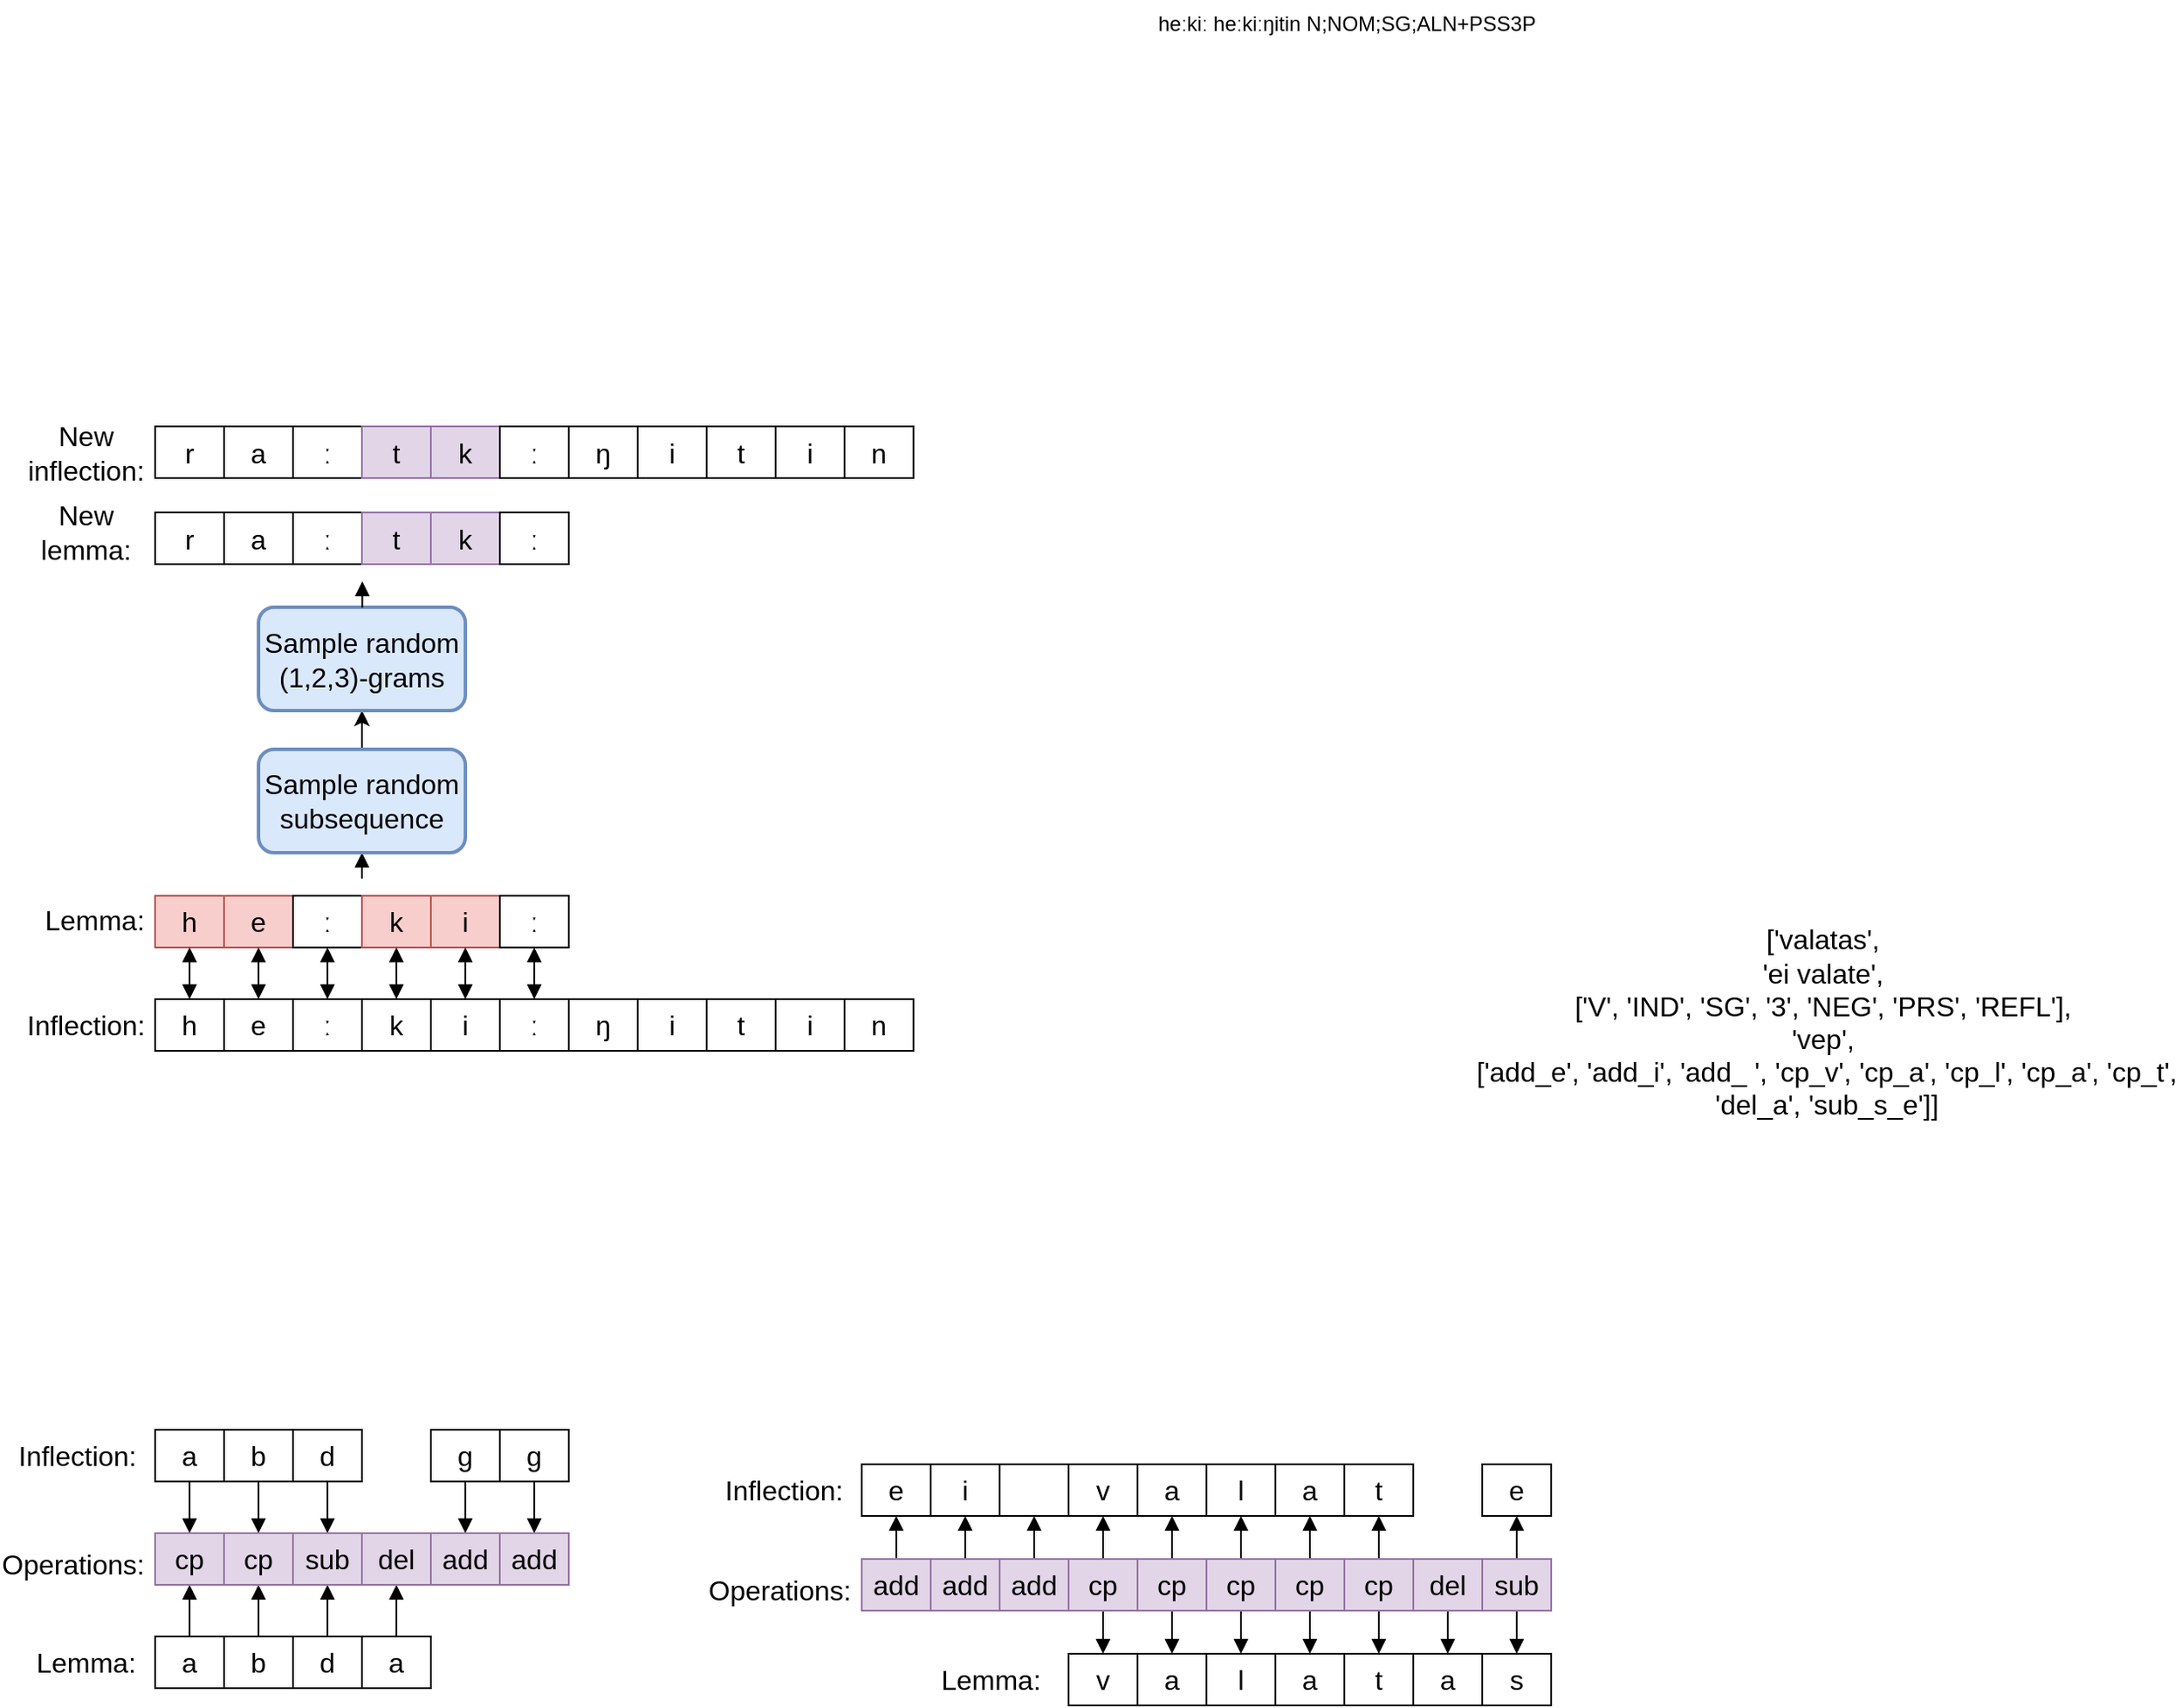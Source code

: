 <mxfile version="12.3.2" type="device" pages="1"><diagram id="cnIrY_Cd0tbT2H0MgZfS" name="Page-1"><mxGraphModel dx="1408" dy="926" grid="1" gridSize="10" guides="1" tooltips="1" connect="1" arrows="1" fold="1" page="1" pageScale="1" pageWidth="827" pageHeight="1169" math="0" shadow="0"><root><mxCell id="0"/><mxCell id="1" parent="0"/><mxCell id="37go4ospKf7lHnk70omP-1" value="heːkiː&#9;heːkiːŋitin&#9;N;NOM;SG;ALN+PSS3P" style="text;html=1;" parent="1" vertex="1"><mxGeometry x="700" y="40" width="370" height="190" as="geometry"/></mxCell><mxCell id="37go4ospKf7lHnk70omP-2" value="h" style="rounded=0;whiteSpace=wrap;html=1;fillColor=#f8cecc;strokeColor=#b85450;fontSize=16;" parent="1" vertex="1"><mxGeometry x="120" y="560" width="40" height="30" as="geometry"/></mxCell><mxCell id="37go4ospKf7lHnk70omP-3" value="e" style="rounded=0;whiteSpace=wrap;html=1;fillColor=#f8cecc;strokeColor=#b85450;fontSize=16;" parent="1" vertex="1"><mxGeometry x="160" y="560" width="40" height="30" as="geometry"/></mxCell><mxCell id="37go4ospKf7lHnk70omP-4" value="&lt;span style=&quot;text-align: left; white-space: nowrap; font-size: 16px;&quot;&gt;ː&lt;/span&gt;" style="rounded=0;whiteSpace=wrap;html=1;fontSize=16;" parent="1" vertex="1"><mxGeometry x="200" y="560" width="40" height="30" as="geometry"/></mxCell><mxCell id="37go4ospKf7lHnk70omP-5" value="&lt;span style=&quot;text-align: left; white-space: nowrap; font-size: 16px;&quot;&gt;k&lt;/span&gt;" style="rounded=0;whiteSpace=wrap;html=1;fillColor=#f8cecc;strokeColor=#b85450;fontSize=16;" parent="1" vertex="1"><mxGeometry x="240" y="560" width="40" height="30" as="geometry"/></mxCell><mxCell id="37go4ospKf7lHnk70omP-6" value="&lt;span style=&quot;text-align: left; white-space: nowrap; font-size: 16px;&quot;&gt;i&lt;/span&gt;" style="rounded=0;whiteSpace=wrap;html=1;fillColor=#f8cecc;strokeColor=#b85450;fontSize=16;" parent="1" vertex="1"><mxGeometry x="280" y="560" width="40" height="30" as="geometry"/></mxCell><mxCell id="37go4ospKf7lHnk70omP-7" value="&lt;span style=&quot;text-align: left; white-space: nowrap; font-size: 16px;&quot;&gt;ː&lt;/span&gt;" style="rounded=0;whiteSpace=wrap;html=1;fontSize=16;" parent="1" vertex="1"><mxGeometry x="320" y="560" width="40" height="30" as="geometry"/></mxCell><mxCell id="37go4ospKf7lHnk70omP-20" style="edgeStyle=orthogonalEdgeStyle;rounded=0;orthogonalLoop=1;jettySize=auto;html=1;exitX=0.5;exitY=0;exitDx=0;exitDy=0;entryX=0.5;entryY=1;entryDx=0;entryDy=0;startArrow=block;startFill=1;fontSize=16;endArrow=block;endFill=1;" parent="1" source="37go4ospKf7lHnk70omP-8" target="37go4ospKf7lHnk70omP-2" edge="1"><mxGeometry relative="1" as="geometry"/></mxCell><mxCell id="37go4ospKf7lHnk70omP-8" value="h" style="rounded=0;whiteSpace=wrap;html=1;fontSize=16;" parent="1" vertex="1"><mxGeometry x="120" y="620" width="40" height="30" as="geometry"/></mxCell><mxCell id="37go4ospKf7lHnk70omP-21" style="edgeStyle=orthogonalEdgeStyle;rounded=0;orthogonalLoop=1;jettySize=auto;html=1;exitX=0.5;exitY=0;exitDx=0;exitDy=0;entryX=0.5;entryY=1;entryDx=0;entryDy=0;startArrow=block;startFill=1;fontSize=16;endArrow=block;endFill=1;" parent="1" source="37go4ospKf7lHnk70omP-9" target="37go4ospKf7lHnk70omP-3" edge="1"><mxGeometry relative="1" as="geometry"/></mxCell><mxCell id="37go4ospKf7lHnk70omP-9" value="e" style="rounded=0;whiteSpace=wrap;html=1;fontSize=16;" parent="1" vertex="1"><mxGeometry x="160" y="620" width="40" height="30" as="geometry"/></mxCell><mxCell id="37go4ospKf7lHnk70omP-22" style="edgeStyle=orthogonalEdgeStyle;rounded=0;orthogonalLoop=1;jettySize=auto;html=1;exitX=0.5;exitY=0;exitDx=0;exitDy=0;entryX=0.5;entryY=1;entryDx=0;entryDy=0;startArrow=block;startFill=1;fontSize=16;endArrow=block;endFill=1;" parent="1" source="37go4ospKf7lHnk70omP-10" target="37go4ospKf7lHnk70omP-4" edge="1"><mxGeometry relative="1" as="geometry"/></mxCell><mxCell id="37go4ospKf7lHnk70omP-10" value="&lt;span style=&quot;text-align: left; white-space: nowrap; font-size: 16px;&quot;&gt;ː&lt;/span&gt;" style="rounded=0;whiteSpace=wrap;html=1;fontSize=16;" parent="1" vertex="1"><mxGeometry x="200" y="620" width="40" height="30" as="geometry"/></mxCell><mxCell id="37go4ospKf7lHnk70omP-23" style="edgeStyle=orthogonalEdgeStyle;rounded=0;orthogonalLoop=1;jettySize=auto;html=1;exitX=0.5;exitY=0;exitDx=0;exitDy=0;entryX=0.5;entryY=1;entryDx=0;entryDy=0;startArrow=block;startFill=1;fontSize=16;endArrow=block;endFill=1;" parent="1" source="37go4ospKf7lHnk70omP-11" target="37go4ospKf7lHnk70omP-5" edge="1"><mxGeometry relative="1" as="geometry"/></mxCell><mxCell id="37go4ospKf7lHnk70omP-11" value="&lt;span style=&quot;text-align: left; white-space: nowrap; font-size: 16px;&quot;&gt;k&lt;/span&gt;" style="rounded=0;whiteSpace=wrap;html=1;fontSize=16;" parent="1" vertex="1"><mxGeometry x="240" y="620" width="40" height="30" as="geometry"/></mxCell><mxCell id="37go4ospKf7lHnk70omP-24" style="edgeStyle=orthogonalEdgeStyle;rounded=0;orthogonalLoop=1;jettySize=auto;html=1;exitX=0.5;exitY=0;exitDx=0;exitDy=0;entryX=0.5;entryY=1;entryDx=0;entryDy=0;startArrow=block;startFill=1;fontSize=16;endArrow=block;endFill=1;" parent="1" source="37go4ospKf7lHnk70omP-12" target="37go4ospKf7lHnk70omP-6" edge="1"><mxGeometry relative="1" as="geometry"/></mxCell><mxCell id="37go4ospKf7lHnk70omP-12" value="&lt;span style=&quot;text-align: left; white-space: nowrap; font-size: 16px;&quot;&gt;i&lt;/span&gt;" style="rounded=0;whiteSpace=wrap;html=1;fontSize=16;" parent="1" vertex="1"><mxGeometry x="280" y="620" width="40" height="30" as="geometry"/></mxCell><mxCell id="37go4ospKf7lHnk70omP-25" style="edgeStyle=orthogonalEdgeStyle;rounded=0;orthogonalLoop=1;jettySize=auto;html=1;exitX=0.5;exitY=0;exitDx=0;exitDy=0;entryX=0.5;entryY=1;entryDx=0;entryDy=0;startArrow=block;startFill=1;fontSize=16;endArrow=block;endFill=1;" parent="1" source="37go4ospKf7lHnk70omP-13" target="37go4ospKf7lHnk70omP-7" edge="1"><mxGeometry relative="1" as="geometry"/></mxCell><mxCell id="37go4ospKf7lHnk70omP-13" value="&lt;span style=&quot;text-align: left; white-space: nowrap; font-size: 16px;&quot;&gt;ː&lt;/span&gt;" style="rounded=0;whiteSpace=wrap;html=1;fontSize=16;" parent="1" vertex="1"><mxGeometry x="320" y="620" width="40" height="30" as="geometry"/></mxCell><mxCell id="37go4ospKf7lHnk70omP-14" value="&lt;span style=&quot;text-align: left; white-space: nowrap; font-size: 16px;&quot;&gt;ŋ&lt;/span&gt;" style="rounded=0;whiteSpace=wrap;html=1;fontSize=16;" parent="1" vertex="1"><mxGeometry x="360" y="620" width="40" height="30" as="geometry"/></mxCell><mxCell id="37go4ospKf7lHnk70omP-15" value="&lt;span style=&quot;text-align: left; white-space: nowrap; font-size: 16px;&quot;&gt;i&lt;/span&gt;" style="rounded=0;whiteSpace=wrap;html=1;fontSize=16;" parent="1" vertex="1"><mxGeometry x="400" y="620" width="40" height="30" as="geometry"/></mxCell><mxCell id="37go4ospKf7lHnk70omP-16" value="&lt;span style=&quot;text-align: left; white-space: nowrap; font-size: 16px;&quot;&gt;t&lt;/span&gt;" style="rounded=0;whiteSpace=wrap;html=1;fontSize=16;" parent="1" vertex="1"><mxGeometry x="440" y="620" width="40" height="30" as="geometry"/></mxCell><mxCell id="37go4ospKf7lHnk70omP-17" value="&lt;span style=&quot;text-align: left; white-space: nowrap; font-size: 16px;&quot;&gt;i&lt;/span&gt;" style="rounded=0;whiteSpace=wrap;html=1;fontSize=16;" parent="1" vertex="1"><mxGeometry x="480" y="620" width="40" height="30" as="geometry"/></mxCell><mxCell id="37go4ospKf7lHnk70omP-18" value="&lt;span style=&quot;text-align: left; white-space: nowrap; font-size: 16px;&quot;&gt;n&lt;/span&gt;" style="rounded=0;whiteSpace=wrap;html=1;fontSize=16;" parent="1" vertex="1"><mxGeometry x="520" y="620" width="40" height="30" as="geometry"/></mxCell><mxCell id="37go4ospKf7lHnk70omP-92" value="&lt;span style=&quot;text-align: left; white-space: nowrap; font-size: 16px;&quot;&gt;ŋ&lt;/span&gt;" style="rounded=0;whiteSpace=wrap;html=1;fontSize=16;" parent="1" vertex="1"><mxGeometry x="360" y="287.5" width="40" height="30" as="geometry"/></mxCell><mxCell id="37go4ospKf7lHnk70omP-93" value="&lt;span style=&quot;text-align: left; white-space: nowrap; font-size: 16px;&quot;&gt;i&lt;/span&gt;" style="rounded=0;whiteSpace=wrap;html=1;fontSize=16;" parent="1" vertex="1"><mxGeometry x="400" y="287.5" width="40" height="30" as="geometry"/></mxCell><mxCell id="37go4ospKf7lHnk70omP-94" value="&lt;span style=&quot;text-align: left; white-space: nowrap; font-size: 16px;&quot;&gt;t&lt;/span&gt;" style="rounded=0;whiteSpace=wrap;html=1;fontSize=16;" parent="1" vertex="1"><mxGeometry x="440" y="287.5" width="40" height="30" as="geometry"/></mxCell><mxCell id="37go4ospKf7lHnk70omP-95" value="&lt;span style=&quot;text-align: left; white-space: nowrap; font-size: 16px;&quot;&gt;i&lt;/span&gt;" style="rounded=0;whiteSpace=wrap;html=1;fontSize=16;" parent="1" vertex="1"><mxGeometry x="480" y="287.5" width="40" height="30" as="geometry"/></mxCell><mxCell id="37go4ospKf7lHnk70omP-96" value="&lt;span style=&quot;text-align: left; white-space: nowrap; font-size: 16px;&quot;&gt;n&lt;/span&gt;" style="rounded=0;whiteSpace=wrap;html=1;fontSize=16;" parent="1" vertex="1"><mxGeometry x="520" y="287.5" width="40" height="30" as="geometry"/></mxCell><mxCell id="37go4ospKf7lHnk70omP-98" style="edgeStyle=orthogonalEdgeStyle;rounded=0;orthogonalLoop=1;jettySize=auto;html=1;exitX=0.5;exitY=1;exitDx=0;exitDy=0;startArrow=block;startFill=1;fontSize=16;endArrow=none;endFill=0;" parent="1" source="37go4ospKf7lHnk70omP-97" edge="1"><mxGeometry relative="1" as="geometry"><mxPoint x="240" y="550" as="targetPoint"/></mxGeometry></mxCell><mxCell id="nnGJB6oTkabd3vVhDKBU-2" style="edgeStyle=orthogonalEdgeStyle;rounded=0;orthogonalLoop=1;jettySize=auto;html=1;exitX=0.5;exitY=0;exitDx=0;exitDy=0;entryX=0.5;entryY=1;entryDx=0;entryDy=0;" edge="1" parent="1" source="37go4ospKf7lHnk70omP-97" target="37go4ospKf7lHnk70omP-100"><mxGeometry relative="1" as="geometry"/></mxCell><mxCell id="37go4ospKf7lHnk70omP-97" value="&lt;span style=&quot;white-space: normal&quot;&gt;Sample random subsequence&lt;/span&gt;" style="rounded=1;whiteSpace=wrap;html=1;strokeColor=#6c8ebf;fillColor=#dae8fc;fontSize=16;strokeWidth=2;" parent="1" vertex="1"><mxGeometry x="180" y="475" width="120" height="60" as="geometry"/></mxCell><mxCell id="37go4ospKf7lHnk70omP-100" value="&lt;span style=&quot;white-space: normal&quot;&gt;Sample random (1,2,3)-grams&lt;/span&gt;" style="rounded=1;whiteSpace=wrap;html=1;strokeColor=#6c8ebf;fillColor=#dae8fc;fontSize=16;strokeWidth=2;" parent="1" vertex="1"><mxGeometry x="180" y="392.5" width="120" height="60" as="geometry"/></mxCell><mxCell id="37go4ospKf7lHnk70omP-101" value="r" style="rounded=0;whiteSpace=wrap;html=1;fontSize=16;" parent="1" vertex="1"><mxGeometry x="120" y="337.5" width="40" height="30" as="geometry"/></mxCell><mxCell id="37go4ospKf7lHnk70omP-102" value="a" style="rounded=0;whiteSpace=wrap;html=1;fontSize=16;" parent="1" vertex="1"><mxGeometry x="160" y="337.5" width="40" height="30" as="geometry"/></mxCell><mxCell id="37go4ospKf7lHnk70omP-103" value="&lt;span style=&quot;text-align: left; white-space: nowrap; font-size: 16px;&quot;&gt;ː&lt;/span&gt;" style="rounded=0;whiteSpace=wrap;html=1;fontSize=16;" parent="1" vertex="1"><mxGeometry x="200" y="337.5" width="40" height="30" as="geometry"/></mxCell><mxCell id="37go4ospKf7lHnk70omP-104" value="&lt;span style=&quot;text-align: left ; white-space: nowrap ; font-size: 16px&quot;&gt;t&lt;/span&gt;" style="rounded=0;whiteSpace=wrap;html=1;fillColor=#e1d5e7;strokeColor=#9673a6;fontSize=16;" parent="1" vertex="1"><mxGeometry x="240" y="337.5" width="40" height="30" as="geometry"/></mxCell><mxCell id="37go4ospKf7lHnk70omP-105" value="&lt;div style=&quot;text-align: left&quot;&gt;&lt;span&gt;k&lt;/span&gt;&lt;/div&gt;" style="rounded=0;whiteSpace=wrap;html=1;fillColor=#e1d5e7;strokeColor=#9673a6;fontSize=16;" parent="1" vertex="1"><mxGeometry x="280" y="337.5" width="40" height="30" as="geometry"/></mxCell><mxCell id="37go4ospKf7lHnk70omP-106" value="&lt;span style=&quot;text-align: left; white-space: nowrap; font-size: 16px;&quot;&gt;ː&lt;/span&gt;" style="rounded=0;whiteSpace=wrap;html=1;fontSize=16;" parent="1" vertex="1"><mxGeometry x="320" y="337.5" width="40" height="30" as="geometry"/></mxCell><mxCell id="37go4ospKf7lHnk70omP-107" value="r" style="rounded=0;whiteSpace=wrap;html=1;fontSize=16;" parent="1" vertex="1"><mxGeometry x="120" y="287.5" width="40" height="30" as="geometry"/></mxCell><mxCell id="37go4ospKf7lHnk70omP-108" value="a" style="rounded=0;whiteSpace=wrap;html=1;fontSize=16;" parent="1" vertex="1"><mxGeometry x="160" y="287.5" width="40" height="30" as="geometry"/></mxCell><mxCell id="37go4ospKf7lHnk70omP-109" value="&lt;span style=&quot;text-align: left; white-space: nowrap; font-size: 16px;&quot;&gt;ː&lt;/span&gt;" style="rounded=0;whiteSpace=wrap;html=1;fontSize=16;" parent="1" vertex="1"><mxGeometry x="200" y="287.5" width="40" height="30" as="geometry"/></mxCell><mxCell id="37go4ospKf7lHnk70omP-110" value="&lt;span style=&quot;text-align: left ; white-space: nowrap ; font-size: 16px&quot;&gt;t&lt;/span&gt;" style="rounded=0;whiteSpace=wrap;html=1;fillColor=#e1d5e7;strokeColor=#9673a6;fontSize=16;" parent="1" vertex="1"><mxGeometry x="240" y="287.5" width="40" height="30" as="geometry"/></mxCell><mxCell id="37go4ospKf7lHnk70omP-111" value="&lt;span style=&quot;text-align: left ; white-space: nowrap ; font-size: 16px&quot;&gt;k&lt;/span&gt;" style="rounded=0;whiteSpace=wrap;html=1;fillColor=#e1d5e7;strokeColor=#9673a6;fontSize=16;" parent="1" vertex="1"><mxGeometry x="280" y="287.5" width="40" height="30" as="geometry"/></mxCell><mxCell id="37go4ospKf7lHnk70omP-112" value="&lt;span style=&quot;text-align: left; white-space: nowrap; font-size: 16px;&quot;&gt;ː&lt;/span&gt;" style="rounded=0;whiteSpace=wrap;html=1;fontSize=16;" parent="1" vertex="1"><mxGeometry x="320" y="287.5" width="40" height="30" as="geometry"/></mxCell><mxCell id="37go4ospKf7lHnk70omP-117" style="edgeStyle=orthogonalEdgeStyle;rounded=0;orthogonalLoop=1;jettySize=auto;html=1;exitX=0.5;exitY=0;exitDx=0;exitDy=0;startArrow=none;startFill=0;endArrow=block;endFill=1;fontSize=16;" parent="1" edge="1"><mxGeometry relative="1" as="geometry"><mxPoint x="240.2" y="377.5" as="targetPoint"/><mxPoint x="240.2" y="392.7" as="sourcePoint"/></mxGeometry></mxCell><mxCell id="37go4ospKf7lHnk70omP-121" value="Inflection:" style="text;html=1;strokeColor=none;fillColor=none;align=center;verticalAlign=middle;whiteSpace=wrap;rounded=0;fontSize=16;fontStyle=0" parent="1" vertex="1"><mxGeometry x="40" y="625" width="80" height="20" as="geometry"/></mxCell><mxCell id="37go4ospKf7lHnk70omP-122" value="Lemma:" style="text;html=1;strokeColor=none;fillColor=none;align=center;verticalAlign=middle;whiteSpace=wrap;rounded=0;fontSize=16;fontStyle=0" parent="1" vertex="1"><mxGeometry x="50" y="564" width="70" height="20" as="geometry"/></mxCell><mxCell id="37go4ospKf7lHnk70omP-123" value="New inflection:" style="text;html=1;strokeColor=none;fillColor=none;align=center;verticalAlign=middle;whiteSpace=wrap;rounded=0;fontSize=16;fontStyle=0" parent="1" vertex="1"><mxGeometry x="40" y="280" width="80" height="45" as="geometry"/></mxCell><mxCell id="37go4ospKf7lHnk70omP-124" value="New lemma:" style="text;html=1;strokeColor=none;fillColor=none;align=center;verticalAlign=middle;whiteSpace=wrap;rounded=0;fontSize=16;fontStyle=0" parent="1" vertex="1"><mxGeometry x="40" y="328.5" width="80" height="40" as="geometry"/></mxCell><mxCell id="37go4ospKf7lHnk70omP-144" style="edgeStyle=orthogonalEdgeStyle;rounded=0;orthogonalLoop=1;jettySize=auto;html=1;exitX=0.5;exitY=0;exitDx=0;exitDy=0;entryX=0.5;entryY=1;entryDx=0;entryDy=0;startArrow=none;startFill=0;endArrow=block;endFill=1;fontSize=16;" parent="1" source="37go4ospKf7lHnk70omP-125" target="37go4ospKf7lHnk70omP-136" edge="1"><mxGeometry relative="1" as="geometry"/></mxCell><mxCell id="37go4ospKf7lHnk70omP-125" value="a" style="rounded=0;whiteSpace=wrap;html=1;fontSize=16;" parent="1" vertex="1"><mxGeometry x="120" y="990" width="40" height="30" as="geometry"/></mxCell><mxCell id="37go4ospKf7lHnk70omP-143" style="edgeStyle=orthogonalEdgeStyle;rounded=0;orthogonalLoop=1;jettySize=auto;html=1;exitX=0.5;exitY=0;exitDx=0;exitDy=0;entryX=0.5;entryY=1;entryDx=0;entryDy=0;startArrow=none;startFill=0;endArrow=block;endFill=1;fontSize=16;" parent="1" source="37go4ospKf7lHnk70omP-126" target="37go4ospKf7lHnk70omP-137" edge="1"><mxGeometry relative="1" as="geometry"/></mxCell><mxCell id="37go4ospKf7lHnk70omP-126" value="b" style="rounded=0;whiteSpace=wrap;html=1;fontSize=16;" parent="1" vertex="1"><mxGeometry x="160" y="990" width="40" height="30" as="geometry"/></mxCell><mxCell id="37go4ospKf7lHnk70omP-142" style="edgeStyle=orthogonalEdgeStyle;rounded=0;orthogonalLoop=1;jettySize=auto;html=1;exitX=0.5;exitY=0;exitDx=0;exitDy=0;entryX=0.5;entryY=1;entryDx=0;entryDy=0;startArrow=none;startFill=0;endArrow=block;endFill=1;fontSize=16;" parent="1" source="37go4ospKf7lHnk70omP-127" target="37go4ospKf7lHnk70omP-138" edge="1"><mxGeometry relative="1" as="geometry"/></mxCell><mxCell id="37go4ospKf7lHnk70omP-127" value="d" style="rounded=0;whiteSpace=wrap;html=1;fontSize=16;" parent="1" vertex="1"><mxGeometry x="200" y="990" width="40" height="30" as="geometry"/></mxCell><mxCell id="37go4ospKf7lHnk70omP-141" style="edgeStyle=orthogonalEdgeStyle;rounded=0;orthogonalLoop=1;jettySize=auto;html=1;exitX=0.5;exitY=0;exitDx=0;exitDy=0;entryX=0.5;entryY=1;entryDx=0;entryDy=0;startArrow=none;startFill=0;endArrow=block;endFill=1;fontSize=16;" parent="1" source="37go4ospKf7lHnk70omP-128" target="37go4ospKf7lHnk70omP-139" edge="1"><mxGeometry relative="1" as="geometry"/></mxCell><mxCell id="37go4ospKf7lHnk70omP-128" value="a" style="rounded=0;whiteSpace=wrap;html=1;fontSize=16;" parent="1" vertex="1"><mxGeometry x="240" y="990" width="40" height="30" as="geometry"/></mxCell><mxCell id="37go4ospKf7lHnk70omP-130" value="a" style="rounded=0;whiteSpace=wrap;html=1;fontSize=16;" parent="1" vertex="1"><mxGeometry x="120" y="870" width="40" height="30" as="geometry"/></mxCell><mxCell id="37go4ospKf7lHnk70omP-131" value="b" style="rounded=0;whiteSpace=wrap;html=1;fontSize=16;" parent="1" vertex="1"><mxGeometry x="160" y="870" width="40" height="30" as="geometry"/></mxCell><mxCell id="37go4ospKf7lHnk70omP-132" value="d" style="rounded=0;whiteSpace=wrap;html=1;fontSize=16;" parent="1" vertex="1"><mxGeometry x="200" y="870" width="40" height="30" as="geometry"/></mxCell><mxCell id="37go4ospKf7lHnk70omP-134" value="g" style="rounded=0;whiteSpace=wrap;html=1;fontSize=16;" parent="1" vertex="1"><mxGeometry x="280" y="870" width="40" height="30" as="geometry"/></mxCell><mxCell id="37go4ospKf7lHnk70omP-145" style="edgeStyle=orthogonalEdgeStyle;rounded=0;orthogonalLoop=1;jettySize=auto;html=1;exitX=0.5;exitY=0;exitDx=0;exitDy=0;entryX=0.5;entryY=1;entryDx=0;entryDy=0;startArrow=block;startFill=1;endArrow=none;endFill=0;fontSize=16;" parent="1" source="37go4ospKf7lHnk70omP-136" target="37go4ospKf7lHnk70omP-130" edge="1"><mxGeometry relative="1" as="geometry"/></mxCell><mxCell id="37go4ospKf7lHnk70omP-136" value="cp" style="rounded=0;whiteSpace=wrap;html=1;fontSize=16;fillColor=#e1d5e7;strokeColor=#9673a6;" parent="1" vertex="1"><mxGeometry x="120" y="930" width="40" height="30" as="geometry"/></mxCell><mxCell id="37go4ospKf7lHnk70omP-147" style="edgeStyle=orthogonalEdgeStyle;rounded=0;orthogonalLoop=1;jettySize=auto;html=1;exitX=0.5;exitY=0;exitDx=0;exitDy=0;entryX=0.5;entryY=1;entryDx=0;entryDy=0;startArrow=block;startFill=1;endArrow=none;endFill=0;fontSize=16;" parent="1" source="37go4ospKf7lHnk70omP-137" target="37go4ospKf7lHnk70omP-131" edge="1"><mxGeometry relative="1" as="geometry"/></mxCell><mxCell id="37go4ospKf7lHnk70omP-137" value="cp" style="rounded=0;whiteSpace=wrap;html=1;fontSize=16;fillColor=#e1d5e7;strokeColor=#9673a6;" parent="1" vertex="1"><mxGeometry x="160" y="930" width="40" height="30" as="geometry"/></mxCell><mxCell id="37go4ospKf7lHnk70omP-148" style="edgeStyle=orthogonalEdgeStyle;rounded=0;orthogonalLoop=1;jettySize=auto;html=1;exitX=0.5;exitY=0;exitDx=0;exitDy=0;entryX=0.5;entryY=1;entryDx=0;entryDy=0;startArrow=block;startFill=1;endArrow=none;endFill=0;fontSize=16;" parent="1" source="37go4ospKf7lHnk70omP-138" target="37go4ospKf7lHnk70omP-132" edge="1"><mxGeometry relative="1" as="geometry"/></mxCell><mxCell id="37go4ospKf7lHnk70omP-138" value="sub" style="rounded=0;whiteSpace=wrap;html=1;fontSize=16;fillColor=#e1d5e7;strokeColor=#9673a6;" parent="1" vertex="1"><mxGeometry x="200" y="930" width="40" height="30" as="geometry"/></mxCell><mxCell id="37go4ospKf7lHnk70omP-139" value="del" style="rounded=0;whiteSpace=wrap;html=1;fontSize=16;fillColor=#e1d5e7;strokeColor=#9673a6;" parent="1" vertex="1"><mxGeometry x="240" y="930" width="40" height="30" as="geometry"/></mxCell><mxCell id="37go4ospKf7lHnk70omP-149" style="edgeStyle=orthogonalEdgeStyle;rounded=0;orthogonalLoop=1;jettySize=auto;html=1;exitX=0.5;exitY=0;exitDx=0;exitDy=0;entryX=0.5;entryY=1;entryDx=0;entryDy=0;startArrow=block;startFill=1;endArrow=none;endFill=0;fontSize=16;" parent="1" source="37go4ospKf7lHnk70omP-140" target="37go4ospKf7lHnk70omP-134" edge="1"><mxGeometry relative="1" as="geometry"/></mxCell><mxCell id="37go4ospKf7lHnk70omP-140" value="add" style="rounded=0;whiteSpace=wrap;html=1;fontSize=16;fillColor=#e1d5e7;strokeColor=#9673a6;" parent="1" vertex="1"><mxGeometry x="280" y="930" width="40" height="30" as="geometry"/></mxCell><mxCell id="37go4ospKf7lHnk70omP-150" value="Inflection:" style="text;html=1;strokeColor=none;fillColor=none;align=center;verticalAlign=middle;whiteSpace=wrap;rounded=0;fontSize=16;fontStyle=0" parent="1" vertex="1"><mxGeometry x="35" y="875" width="80" height="20" as="geometry"/></mxCell><mxCell id="37go4ospKf7lHnk70omP-151" value="Lemma:" style="text;html=1;strokeColor=none;fillColor=none;align=center;verticalAlign=middle;whiteSpace=wrap;rounded=0;fontSize=16;fontStyle=0" parent="1" vertex="1"><mxGeometry x="45" y="995" width="70" height="20" as="geometry"/></mxCell><mxCell id="37go4ospKf7lHnk70omP-152" value="Operations:" style="text;html=1;strokeColor=none;fillColor=none;align=center;verticalAlign=middle;whiteSpace=wrap;rounded=0;fontSize=16;fontStyle=0" parent="1" vertex="1"><mxGeometry x="30" y="935" width="85" height="25" as="geometry"/></mxCell><mxCell id="37go4ospKf7lHnk70omP-153" value="g" style="rounded=0;whiteSpace=wrap;html=1;fontSize=16;" parent="1" vertex="1"><mxGeometry x="320" y="870" width="40" height="30" as="geometry"/></mxCell><mxCell id="37go4ospKf7lHnk70omP-154" style="edgeStyle=orthogonalEdgeStyle;rounded=0;orthogonalLoop=1;jettySize=auto;html=1;exitX=0.5;exitY=0;exitDx=0;exitDy=0;entryX=0.5;entryY=1;entryDx=0;entryDy=0;startArrow=block;startFill=1;endArrow=none;endFill=0;fontSize=16;" parent="1" source="37go4ospKf7lHnk70omP-155" target="37go4ospKf7lHnk70omP-153" edge="1"><mxGeometry relative="1" as="geometry"/></mxCell><mxCell id="37go4ospKf7lHnk70omP-155" value="add" style="rounded=0;whiteSpace=wrap;html=1;fontSize=16;fillColor=#e1d5e7;strokeColor=#9673a6;" parent="1" vertex="1"><mxGeometry x="320" y="930" width="40" height="30" as="geometry"/></mxCell><mxCell id="37go4ospKf7lHnk70omP-156" value="&lt;div&gt;['valatas',&amp;nbsp;&lt;/div&gt;&lt;div&gt;'ei valate',&amp;nbsp;&lt;/div&gt;&lt;div&gt;['V', 'IND', 'SG', '3', 'NEG', 'PRS', 'REFL'],&amp;nbsp;&lt;/div&gt;&lt;div&gt;'vep',&amp;nbsp;&lt;/div&gt;&lt;div&gt;['add_e', 'add_i', 'add_ ', 'cp_v', 'cp_a', 'cp_l', 'cp_a', 'cp_t', 'del_a', 'sub_s_e']]&lt;/div&gt;&lt;div&gt;&lt;br&gt;&lt;/div&gt;" style="text;html=1;strokeColor=none;fillColor=none;align=center;verticalAlign=middle;whiteSpace=wrap;rounded=0;fontSize=16;" parent="1" vertex="1"><mxGeometry x="885" y="590" width="410" height="105" as="geometry"/></mxCell><mxCell id="37go4ospKf7lHnk70omP-157" value="v" style="rounded=0;whiteSpace=wrap;html=1;fontSize=16;" parent="1" vertex="1"><mxGeometry x="650" y="1000" width="40" height="30" as="geometry"/></mxCell><mxCell id="37go4ospKf7lHnk70omP-158" value="a" style="rounded=0;whiteSpace=wrap;html=1;fontSize=16;" parent="1" vertex="1"><mxGeometry x="690" y="1000" width="40" height="30" as="geometry"/></mxCell><mxCell id="37go4ospKf7lHnk70omP-159" value="l" style="rounded=0;whiteSpace=wrap;html=1;fontSize=16;" parent="1" vertex="1"><mxGeometry x="730" y="1000" width="40" height="30" as="geometry"/></mxCell><mxCell id="37go4ospKf7lHnk70omP-161" value="a" style="rounded=0;whiteSpace=wrap;html=1;fontSize=16;" parent="1" vertex="1"><mxGeometry x="770" y="1000" width="40" height="30" as="geometry"/></mxCell><mxCell id="37go4ospKf7lHnk70omP-162" value="t" style="rounded=0;whiteSpace=wrap;html=1;fontSize=16;" parent="1" vertex="1"><mxGeometry x="810" y="1000" width="40" height="30" as="geometry"/></mxCell><mxCell id="37go4ospKf7lHnk70omP-163" value="a" style="rounded=0;whiteSpace=wrap;html=1;fontSize=16;" parent="1" vertex="1"><mxGeometry x="850" y="1000" width="40" height="30" as="geometry"/></mxCell><mxCell id="37go4ospKf7lHnk70omP-164" value="s" style="rounded=0;whiteSpace=wrap;html=1;fontSize=16;" parent="1" vertex="1"><mxGeometry x="890" y="1000" width="40" height="30" as="geometry"/></mxCell><mxCell id="37go4ospKf7lHnk70omP-165" value="v" style="rounded=0;whiteSpace=wrap;html=1;fontSize=16;" parent="1" vertex="1"><mxGeometry x="650" y="890" width="40" height="30" as="geometry"/></mxCell><mxCell id="37go4ospKf7lHnk70omP-166" value="a" style="rounded=0;whiteSpace=wrap;html=1;fontSize=16;" parent="1" vertex="1"><mxGeometry x="690" y="890" width="40" height="30" as="geometry"/></mxCell><mxCell id="37go4ospKf7lHnk70omP-167" value="l" style="rounded=0;whiteSpace=wrap;html=1;fontSize=16;" parent="1" vertex="1"><mxGeometry x="730" y="890" width="40" height="30" as="geometry"/></mxCell><mxCell id="37go4ospKf7lHnk70omP-168" value="a" style="rounded=0;whiteSpace=wrap;html=1;fontSize=16;" parent="1" vertex="1"><mxGeometry x="770" y="890" width="40" height="30" as="geometry"/></mxCell><mxCell id="37go4ospKf7lHnk70omP-169" value="t" style="rounded=0;whiteSpace=wrap;html=1;fontSize=16;" parent="1" vertex="1"><mxGeometry x="810" y="890" width="40" height="30" as="geometry"/></mxCell><mxCell id="37go4ospKf7lHnk70omP-170" value="e" style="rounded=0;whiteSpace=wrap;html=1;fontSize=16;" parent="1" vertex="1"><mxGeometry x="890" y="890" width="40" height="30" as="geometry"/></mxCell><mxCell id="37go4ospKf7lHnk70omP-171" value="e" style="rounded=0;whiteSpace=wrap;html=1;fontSize=16;" parent="1" vertex="1"><mxGeometry x="530" y="890" width="40" height="30" as="geometry"/></mxCell><mxCell id="37go4ospKf7lHnk70omP-172" value="i" style="rounded=0;whiteSpace=wrap;html=1;fontSize=16;" parent="1" vertex="1"><mxGeometry x="570" y="890" width="40" height="30" as="geometry"/></mxCell><mxCell id="37go4ospKf7lHnk70omP-173" value="" style="rounded=0;whiteSpace=wrap;html=1;fontSize=16;" parent="1" vertex="1"><mxGeometry x="610" y="890" width="40" height="30" as="geometry"/></mxCell><mxCell id="37go4ospKf7lHnk70omP-185" style="rounded=0;orthogonalLoop=1;jettySize=auto;html=1;exitX=0.5;exitY=0;exitDx=0;exitDy=0;entryX=0.5;entryY=1;entryDx=0;entryDy=0;startArrow=none;startFill=0;endArrow=block;endFill=1;fontSize=16;" parent="1" source="37go4ospKf7lHnk70omP-174" target="37go4ospKf7lHnk70omP-171" edge="1"><mxGeometry relative="1" as="geometry"/></mxCell><mxCell id="37go4ospKf7lHnk70omP-174" value="add" style="rounded=0;whiteSpace=wrap;html=1;fontSize=16;fillColor=#e1d5e7;strokeColor=#9673a6;" parent="1" vertex="1"><mxGeometry x="530" y="945" width="40" height="30" as="geometry"/></mxCell><mxCell id="37go4ospKf7lHnk70omP-186" style="edgeStyle=none;rounded=0;orthogonalLoop=1;jettySize=auto;html=1;exitX=0.5;exitY=0;exitDx=0;exitDy=0;entryX=0.5;entryY=1;entryDx=0;entryDy=0;startArrow=none;startFill=0;endArrow=block;endFill=1;fontSize=16;" parent="1" source="37go4ospKf7lHnk70omP-175" target="37go4ospKf7lHnk70omP-172" edge="1"><mxGeometry relative="1" as="geometry"/></mxCell><mxCell id="37go4ospKf7lHnk70omP-175" value="add" style="rounded=0;whiteSpace=wrap;html=1;fontSize=16;fillColor=#e1d5e7;strokeColor=#9673a6;" parent="1" vertex="1"><mxGeometry x="570" y="945" width="40" height="30" as="geometry"/></mxCell><mxCell id="37go4ospKf7lHnk70omP-187" style="edgeStyle=none;rounded=0;orthogonalLoop=1;jettySize=auto;html=1;exitX=0.5;exitY=0;exitDx=0;exitDy=0;entryX=0.5;entryY=1;entryDx=0;entryDy=0;startArrow=none;startFill=0;endArrow=block;endFill=1;fontSize=16;" parent="1" source="37go4ospKf7lHnk70omP-176" target="37go4ospKf7lHnk70omP-173" edge="1"><mxGeometry relative="1" as="geometry"/></mxCell><mxCell id="37go4ospKf7lHnk70omP-176" value="add" style="rounded=0;whiteSpace=wrap;html=1;fontSize=16;fillColor=#e1d5e7;strokeColor=#9673a6;" parent="1" vertex="1"><mxGeometry x="610" y="945" width="40" height="30" as="geometry"/></mxCell><mxCell id="37go4ospKf7lHnk70omP-188" style="edgeStyle=none;rounded=0;orthogonalLoop=1;jettySize=auto;html=1;exitX=0.5;exitY=0;exitDx=0;exitDy=0;entryX=0.5;entryY=1;entryDx=0;entryDy=0;startArrow=none;startFill=0;endArrow=block;endFill=1;fontSize=16;" parent="1" source="37go4ospKf7lHnk70omP-177" target="37go4ospKf7lHnk70omP-165" edge="1"><mxGeometry relative="1" as="geometry"/></mxCell><mxCell id="37go4ospKf7lHnk70omP-196" style="edgeStyle=none;rounded=0;orthogonalLoop=1;jettySize=auto;html=1;exitX=0.5;exitY=1;exitDx=0;exitDy=0;entryX=0.5;entryY=0;entryDx=0;entryDy=0;startArrow=none;startFill=0;endArrow=block;endFill=1;fontSize=16;" parent="1" source="37go4ospKf7lHnk70omP-177" target="37go4ospKf7lHnk70omP-157" edge="1"><mxGeometry relative="1" as="geometry"/></mxCell><mxCell id="37go4ospKf7lHnk70omP-177" value="cp" style="rounded=0;whiteSpace=wrap;html=1;fontSize=16;fillColor=#e1d5e7;strokeColor=#9673a6;" parent="1" vertex="1"><mxGeometry x="650" y="945" width="40" height="30" as="geometry"/></mxCell><mxCell id="37go4ospKf7lHnk70omP-189" style="edgeStyle=none;rounded=0;orthogonalLoop=1;jettySize=auto;html=1;exitX=0.5;exitY=0;exitDx=0;exitDy=0;entryX=0.5;entryY=1;entryDx=0;entryDy=0;startArrow=none;startFill=0;endArrow=block;endFill=1;fontSize=16;" parent="1" source="37go4ospKf7lHnk70omP-178" target="37go4ospKf7lHnk70omP-166" edge="1"><mxGeometry relative="1" as="geometry"/></mxCell><mxCell id="37go4ospKf7lHnk70omP-197" style="edgeStyle=none;rounded=0;orthogonalLoop=1;jettySize=auto;html=1;exitX=0.5;exitY=1;exitDx=0;exitDy=0;entryX=0.5;entryY=0;entryDx=0;entryDy=0;startArrow=none;startFill=0;endArrow=block;endFill=1;fontSize=16;" parent="1" source="37go4ospKf7lHnk70omP-178" target="37go4ospKf7lHnk70omP-158" edge="1"><mxGeometry relative="1" as="geometry"/></mxCell><mxCell id="37go4ospKf7lHnk70omP-178" value="cp" style="rounded=0;whiteSpace=wrap;html=1;fontSize=16;fillColor=#e1d5e7;strokeColor=#9673a6;" parent="1" vertex="1"><mxGeometry x="690" y="945" width="40" height="30" as="geometry"/></mxCell><mxCell id="37go4ospKf7lHnk70omP-190" style="edgeStyle=none;rounded=0;orthogonalLoop=1;jettySize=auto;html=1;exitX=0.5;exitY=0;exitDx=0;exitDy=0;entryX=0.5;entryY=1;entryDx=0;entryDy=0;startArrow=none;startFill=0;endArrow=block;endFill=1;fontSize=16;" parent="1" source="37go4ospKf7lHnk70omP-179" target="37go4ospKf7lHnk70omP-167" edge="1"><mxGeometry relative="1" as="geometry"/></mxCell><mxCell id="37go4ospKf7lHnk70omP-198" style="edgeStyle=none;rounded=0;orthogonalLoop=1;jettySize=auto;html=1;exitX=0.5;exitY=1;exitDx=0;exitDy=0;entryX=0.5;entryY=0;entryDx=0;entryDy=0;startArrow=none;startFill=0;endArrow=block;endFill=1;fontSize=16;" parent="1" source="37go4ospKf7lHnk70omP-179" target="37go4ospKf7lHnk70omP-159" edge="1"><mxGeometry relative="1" as="geometry"/></mxCell><mxCell id="37go4ospKf7lHnk70omP-179" value="cp" style="rounded=0;whiteSpace=wrap;html=1;fontSize=16;fillColor=#e1d5e7;strokeColor=#9673a6;" parent="1" vertex="1"><mxGeometry x="730" y="945" width="40" height="30" as="geometry"/></mxCell><mxCell id="37go4ospKf7lHnk70omP-191" style="edgeStyle=none;rounded=0;orthogonalLoop=1;jettySize=auto;html=1;exitX=0.5;exitY=0;exitDx=0;exitDy=0;entryX=0.5;entryY=1;entryDx=0;entryDy=0;startArrow=none;startFill=0;endArrow=block;endFill=1;fontSize=16;" parent="1" source="37go4ospKf7lHnk70omP-180" target="37go4ospKf7lHnk70omP-168" edge="1"><mxGeometry relative="1" as="geometry"/></mxCell><mxCell id="37go4ospKf7lHnk70omP-199" style="edgeStyle=none;rounded=0;orthogonalLoop=1;jettySize=auto;html=1;exitX=0.5;exitY=1;exitDx=0;exitDy=0;entryX=0.5;entryY=0;entryDx=0;entryDy=0;startArrow=none;startFill=0;endArrow=block;endFill=1;fontSize=16;" parent="1" source="37go4ospKf7lHnk70omP-180" target="37go4ospKf7lHnk70omP-161" edge="1"><mxGeometry relative="1" as="geometry"/></mxCell><mxCell id="37go4ospKf7lHnk70omP-180" value="cp" style="rounded=0;whiteSpace=wrap;html=1;fontSize=16;fillColor=#e1d5e7;strokeColor=#9673a6;" parent="1" vertex="1"><mxGeometry x="770" y="945" width="40" height="30" as="geometry"/></mxCell><mxCell id="37go4ospKf7lHnk70omP-192" style="edgeStyle=none;rounded=0;orthogonalLoop=1;jettySize=auto;html=1;exitX=0.5;exitY=0;exitDx=0;exitDy=0;entryX=0.5;entryY=1;entryDx=0;entryDy=0;startArrow=none;startFill=0;endArrow=block;endFill=1;fontSize=16;" parent="1" source="37go4ospKf7lHnk70omP-181" target="37go4ospKf7lHnk70omP-169" edge="1"><mxGeometry relative="1" as="geometry"/></mxCell><mxCell id="37go4ospKf7lHnk70omP-200" style="edgeStyle=none;rounded=0;orthogonalLoop=1;jettySize=auto;html=1;exitX=0.5;exitY=1;exitDx=0;exitDy=0;entryX=0.5;entryY=0;entryDx=0;entryDy=0;startArrow=none;startFill=0;endArrow=block;endFill=1;fontSize=16;" parent="1" source="37go4ospKf7lHnk70omP-181" target="37go4ospKf7lHnk70omP-162" edge="1"><mxGeometry relative="1" as="geometry"/></mxCell><mxCell id="37go4ospKf7lHnk70omP-181" value="cp" style="rounded=0;whiteSpace=wrap;html=1;fontSize=16;fillColor=#e1d5e7;strokeColor=#9673a6;" parent="1" vertex="1"><mxGeometry x="810" y="945" width="40" height="30" as="geometry"/></mxCell><mxCell id="37go4ospKf7lHnk70omP-193" style="edgeStyle=none;rounded=0;orthogonalLoop=1;jettySize=auto;html=1;exitX=0.5;exitY=1;exitDx=0;exitDy=0;entryX=0.5;entryY=0;entryDx=0;entryDy=0;startArrow=none;startFill=0;endArrow=block;endFill=1;fontSize=16;" parent="1" source="37go4ospKf7lHnk70omP-182" target="37go4ospKf7lHnk70omP-163" edge="1"><mxGeometry relative="1" as="geometry"/></mxCell><mxCell id="37go4ospKf7lHnk70omP-182" value="del" style="rounded=0;whiteSpace=wrap;html=1;fontSize=16;fillColor=#e1d5e7;strokeColor=#9673a6;" parent="1" vertex="1"><mxGeometry x="850" y="945" width="40" height="30" as="geometry"/></mxCell><mxCell id="37go4ospKf7lHnk70omP-194" style="edgeStyle=none;rounded=0;orthogonalLoop=1;jettySize=auto;html=1;exitX=0.5;exitY=1;exitDx=0;exitDy=0;entryX=0.5;entryY=0;entryDx=0;entryDy=0;startArrow=none;startFill=0;endArrow=block;endFill=1;fontSize=16;" parent="1" source="37go4ospKf7lHnk70omP-183" target="37go4ospKf7lHnk70omP-164" edge="1"><mxGeometry relative="1" as="geometry"/></mxCell><mxCell id="37go4ospKf7lHnk70omP-195" style="edgeStyle=none;rounded=0;orthogonalLoop=1;jettySize=auto;html=1;exitX=0.5;exitY=0;exitDx=0;exitDy=0;entryX=0.5;entryY=1;entryDx=0;entryDy=0;startArrow=none;startFill=0;endArrow=block;endFill=1;fontSize=16;" parent="1" source="37go4ospKf7lHnk70omP-183" target="37go4ospKf7lHnk70omP-170" edge="1"><mxGeometry relative="1" as="geometry"/></mxCell><mxCell id="37go4ospKf7lHnk70omP-183" value="sub" style="rounded=0;whiteSpace=wrap;html=1;fontSize=16;fillColor=#e1d5e7;strokeColor=#9673a6;" parent="1" vertex="1"><mxGeometry x="890" y="945" width="40" height="30" as="geometry"/></mxCell><mxCell id="37go4ospKf7lHnk70omP-201" value="Inflection:" style="text;html=1;strokeColor=none;fillColor=none;align=center;verticalAlign=middle;whiteSpace=wrap;rounded=0;fontSize=16;fontStyle=0" parent="1" vertex="1"><mxGeometry x="445" y="895" width="80" height="20" as="geometry"/></mxCell><mxCell id="37go4ospKf7lHnk70omP-202" value="Lemma:" style="text;html=1;strokeColor=none;fillColor=none;align=center;verticalAlign=middle;whiteSpace=wrap;rounded=0;fontSize=16;fontStyle=0" parent="1" vertex="1"><mxGeometry x="570" y="1005" width="70" height="20" as="geometry"/></mxCell><mxCell id="37go4ospKf7lHnk70omP-203" value="Operations:" style="text;html=1;strokeColor=none;fillColor=none;align=center;verticalAlign=middle;whiteSpace=wrap;rounded=0;fontSize=16;fontStyle=0" parent="1" vertex="1"><mxGeometry x="440" y="950" width="85" height="25" as="geometry"/></mxCell></root></mxGraphModel></diagram></mxfile>